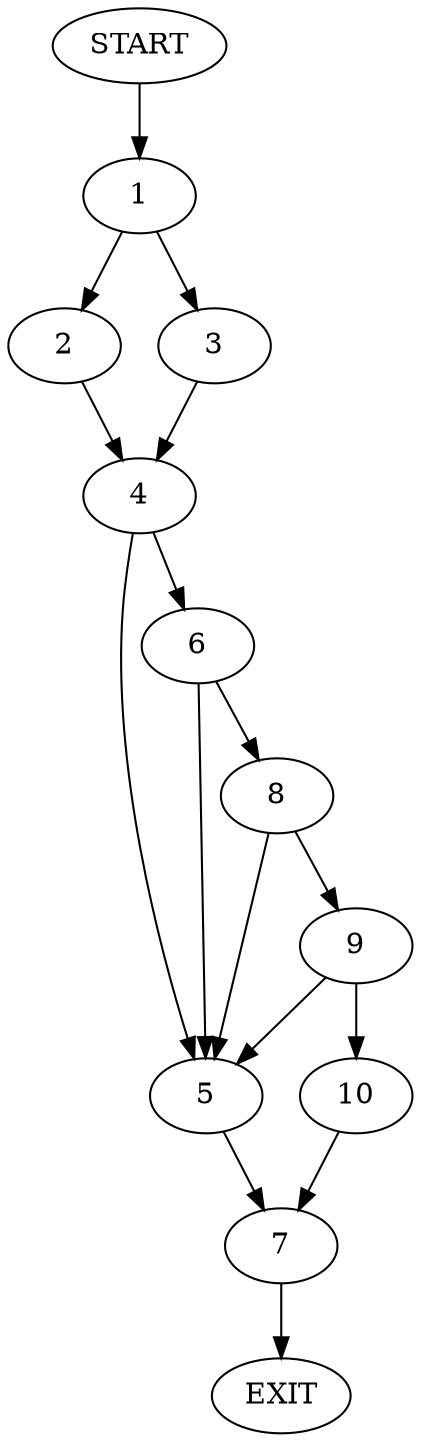 digraph {
0 [label="START"]
11 [label="EXIT"]
0 -> 1
1 -> 2
1 -> 3
3 -> 4
2 -> 4
4 -> 5
4 -> 6
5 -> 7
6 -> 5
6 -> 8
8 -> 5
8 -> 9
9 -> 5
9 -> 10
10 -> 7
7 -> 11
}
